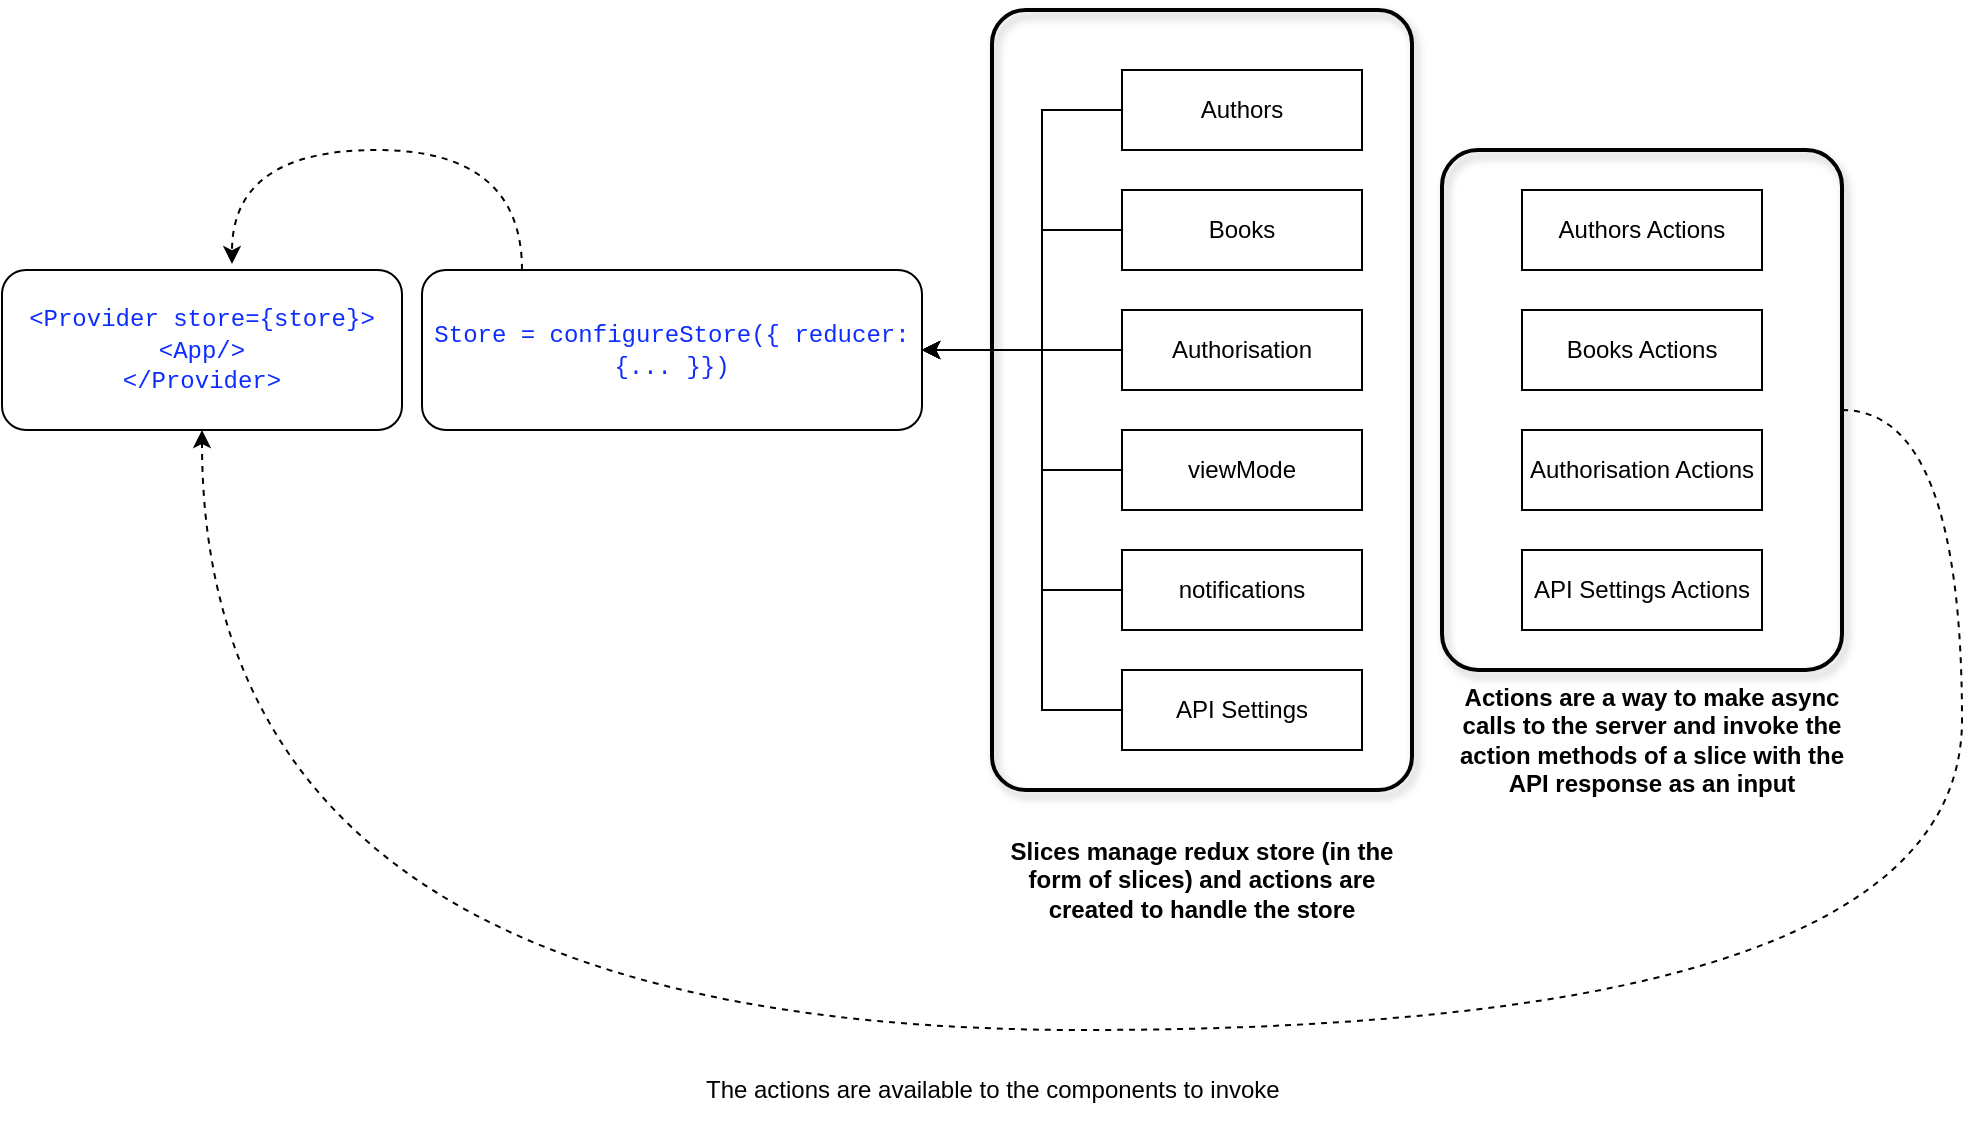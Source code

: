 <mxfile version="14.9.6" type="device"><diagram id="vOIr-38om9En9NY8Ecso" name="Page-1"><mxGraphModel dx="1422" dy="708" grid="1" gridSize="10" guides="1" tooltips="1" connect="1" arrows="1" fold="1" page="1" pageScale="1" pageWidth="1200" pageHeight="1600" math="0" shadow="0"><root><mxCell id="0"/><mxCell id="1" parent="0"/><mxCell id="g-hpKks-sWXAK4Ht3uoN-1" value="&lt;font face=&quot;Courier New&quot; color=&quot;#0d2dff&quot;&gt;&amp;lt;Provider store={store}&amp;gt;&lt;br&gt;&amp;lt;App/&amp;gt;&lt;br&gt;&amp;lt;/Provider&amp;gt;&lt;/font&gt;" style="rounded=1;whiteSpace=wrap;html=1;" vertex="1" parent="1"><mxGeometry x="40" y="160" width="200" height="80" as="geometry"/></mxCell><mxCell id="g-hpKks-sWXAK4Ht3uoN-35" style="edgeStyle=orthogonalEdgeStyle;curved=1;rounded=0;orthogonalLoop=1;jettySize=auto;html=1;entryX=0.575;entryY=-0.037;entryDx=0;entryDy=0;entryPerimeter=0;dashed=1;" edge="1" parent="1" source="g-hpKks-sWXAK4Ht3uoN-2" target="g-hpKks-sWXAK4Ht3uoN-1"><mxGeometry relative="1" as="geometry"><Array as="points"><mxPoint x="300" y="100"/><mxPoint x="155" y="100"/></Array></mxGeometry></mxCell><mxCell id="g-hpKks-sWXAK4Ht3uoN-2" value="&lt;p&gt;&lt;font face=&quot;Courier New&quot; color=&quot;#0d2dff&quot;&gt;Store = configureStore({ reducer: {... }})&lt;/font&gt;&lt;/p&gt;" style="rounded=1;whiteSpace=wrap;html=1;" vertex="1" parent="1"><mxGeometry x="250" y="160" width="250" height="80" as="geometry"/></mxCell><mxCell id="g-hpKks-sWXAK4Ht3uoN-8" style="edgeStyle=orthogonalEdgeStyle;rounded=0;orthogonalLoop=1;jettySize=auto;html=1;entryX=1;entryY=0.5;entryDx=0;entryDy=0;" edge="1" parent="1" source="g-hpKks-sWXAK4Ht3uoN-3" target="g-hpKks-sWXAK4Ht3uoN-2"><mxGeometry relative="1" as="geometry"><Array as="points"><mxPoint x="560" y="80"/><mxPoint x="560" y="200"/></Array></mxGeometry></mxCell><mxCell id="g-hpKks-sWXAK4Ht3uoN-3" value="Authors" style="rounded=0;whiteSpace=wrap;html=1;" vertex="1" parent="1"><mxGeometry x="600" y="60" width="120" height="40" as="geometry"/></mxCell><mxCell id="g-hpKks-sWXAK4Ht3uoN-9" style="edgeStyle=orthogonalEdgeStyle;rounded=0;orthogonalLoop=1;jettySize=auto;html=1;" edge="1" parent="1" source="g-hpKks-sWXAK4Ht3uoN-4"><mxGeometry relative="1" as="geometry"><mxPoint x="500" y="200" as="targetPoint"/><Array as="points"><mxPoint x="560" y="140"/><mxPoint x="560" y="200"/></Array></mxGeometry></mxCell><mxCell id="g-hpKks-sWXAK4Ht3uoN-4" value="Books" style="rounded=0;whiteSpace=wrap;html=1;" vertex="1" parent="1"><mxGeometry x="600" y="120" width="120" height="40" as="geometry"/></mxCell><mxCell id="g-hpKks-sWXAK4Ht3uoN-10" style="edgeStyle=orthogonalEdgeStyle;rounded=0;orthogonalLoop=1;jettySize=auto;html=1;" edge="1" parent="1" source="g-hpKks-sWXAK4Ht3uoN-5"><mxGeometry relative="1" as="geometry"><mxPoint x="500" y="200" as="targetPoint"/></mxGeometry></mxCell><mxCell id="g-hpKks-sWXAK4Ht3uoN-5" value="Authorisation&lt;span style=&quot;color: rgba(0 , 0 , 0 , 0) ; font-family: monospace ; font-size: 0px&quot;&gt;%3CmxGraphModel%3E%3Croot%3E%3CmxCell%20id%3D%220%22%2F%3E%3CmxCell%20id%3D%221%22%20parent%3D%220%22%2F%3E%3CmxCell%20id%3D%222%22%20value%3D%22Authors%22%20style%3D%22rounded%3D0%3BwhiteSpace%3Dwrap%3Bhtml%3D1%3B%22%20vertex%3D%221%22%20parent%3D%221%22%3E%3CmxGeometry%20x%3D%22600%22%20y%3D%2240%22%20width%3D%22120%22%20height%3D%2260%22%20as%3D%22geometry%22%2F%3E%3C%2FmxCell%3E%3C%2Froot%3E%3C%2FmxGraphModel%3E&lt;/span&gt;" style="rounded=0;whiteSpace=wrap;html=1;" vertex="1" parent="1"><mxGeometry x="600" y="180" width="120" height="40" as="geometry"/></mxCell><mxCell id="g-hpKks-sWXAK4Ht3uoN-11" style="edgeStyle=orthogonalEdgeStyle;rounded=0;orthogonalLoop=1;jettySize=auto;html=1;" edge="1" parent="1" source="g-hpKks-sWXAK4Ht3uoN-6"><mxGeometry relative="1" as="geometry"><mxPoint x="500" y="200" as="targetPoint"/><Array as="points"><mxPoint x="560" y="260"/><mxPoint x="560" y="200"/></Array></mxGeometry></mxCell><mxCell id="g-hpKks-sWXAK4Ht3uoN-6" value="viewMode" style="rounded=0;whiteSpace=wrap;html=1;" vertex="1" parent="1"><mxGeometry x="600" y="240" width="120" height="40" as="geometry"/></mxCell><mxCell id="g-hpKks-sWXAK4Ht3uoN-12" style="edgeStyle=orthogonalEdgeStyle;rounded=0;orthogonalLoop=1;jettySize=auto;html=1;" edge="1" parent="1" source="g-hpKks-sWXAK4Ht3uoN-7"><mxGeometry relative="1" as="geometry"><mxPoint x="500" y="200" as="targetPoint"/><Array as="points"><mxPoint x="560" y="320"/><mxPoint x="560" y="200"/></Array></mxGeometry></mxCell><mxCell id="g-hpKks-sWXAK4Ht3uoN-7" value="notifications" style="rounded=0;whiteSpace=wrap;html=1;" vertex="1" parent="1"><mxGeometry x="600" y="300" width="120" height="40" as="geometry"/></mxCell><mxCell id="g-hpKks-sWXAK4Ht3uoN-15" value="Authors Actions" style="rounded=0;whiteSpace=wrap;html=1;" vertex="1" parent="1"><mxGeometry x="800" y="120" width="120" height="40" as="geometry"/></mxCell><mxCell id="g-hpKks-sWXAK4Ht3uoN-17" value="Books Actions" style="rounded=0;whiteSpace=wrap;html=1;" vertex="1" parent="1"><mxGeometry x="800" y="180" width="120" height="40" as="geometry"/></mxCell><mxCell id="g-hpKks-sWXAK4Ht3uoN-19" value="Authorisation Actions&lt;span style=&quot;color: rgba(0 , 0 , 0 , 0) ; font-family: monospace ; font-size: 0px&quot;&gt;%3CmxGraphModel%3E%3Croot%3E%3CmxCell%20id%3D%220%22%2F%3E%3CmxCell%20id%3D%221%22%20parent%3D%220%22%2F%3E%3CmxCell%20id%3D%222%22%20value%3D%22Authors%22%20style%3D%22rounded%3D0%3BwhiteSpace%3Dwrap%3Bhtml%3D1%3B%22%20vertex%3D%221%22%20parent%3D%221%22%3E%3CmxGeometry%20x%3D%22600%22%20y%3D%2240%22%20width%3D%22120%22%20height%3D%2260%22%20as%3D%22geometry%22%2F%3E%3C%2FmxCell%3E%3C%2Froot%3E%3C%2FmxGraphModel%3E Actions&lt;/span&gt;" style="rounded=0;whiteSpace=wrap;html=1;" vertex="1" parent="1"><mxGeometry x="800" y="240" width="120" height="40" as="geometry"/></mxCell><mxCell id="g-hpKks-sWXAK4Ht3uoN-21" value="API Settings Actions" style="rounded=0;whiteSpace=wrap;html=1;" vertex="1" parent="1"><mxGeometry x="800" y="300" width="120" height="40" as="geometry"/></mxCell><mxCell id="g-hpKks-sWXAK4Ht3uoN-28" style="edgeStyle=orthogonalEdgeStyle;rounded=0;orthogonalLoop=1;jettySize=auto;html=1;" edge="1" parent="1" source="g-hpKks-sWXAK4Ht3uoN-27"><mxGeometry relative="1" as="geometry"><mxPoint x="500" y="200" as="targetPoint"/><Array as="points"><mxPoint x="560" y="380"/><mxPoint x="560" y="200"/></Array></mxGeometry></mxCell><mxCell id="g-hpKks-sWXAK4Ht3uoN-27" value="API Settings" style="rounded=0;whiteSpace=wrap;html=1;" vertex="1" parent="1"><mxGeometry x="600" y="360" width="120" height="40" as="geometry"/></mxCell><mxCell id="g-hpKks-sWXAK4Ht3uoN-29" value="Slices manage redux store (in the form of slices) and actions are created to handle the store" style="text;html=1;strokeColor=none;fillColor=none;align=center;verticalAlign=middle;whiteSpace=wrap;rounded=0;fontStyle=1" vertex="1" parent="1"><mxGeometry x="540" y="430" width="200" height="70" as="geometry"/></mxCell><mxCell id="g-hpKks-sWXAK4Ht3uoN-30" value="Actions are a way to make async calls to the server and invoke the action methods of a slice with the API response as an input" style="text;html=1;strokeColor=none;fillColor=none;align=center;verticalAlign=middle;whiteSpace=wrap;rounded=0;fontStyle=1" vertex="1" parent="1"><mxGeometry x="760" y="360" width="210" height="70" as="geometry"/></mxCell><mxCell id="g-hpKks-sWXAK4Ht3uoN-32" style="edgeStyle=orthogonalEdgeStyle;rounded=0;orthogonalLoop=1;jettySize=auto;html=1;entryX=0.5;entryY=1;entryDx=0;entryDy=0;curved=1;dashed=1;" edge="1" parent="1" source="g-hpKks-sWXAK4Ht3uoN-31" target="g-hpKks-sWXAK4Ht3uoN-1"><mxGeometry relative="1" as="geometry"><Array as="points"><mxPoint x="1020" y="230"/><mxPoint x="1020" y="540"/><mxPoint x="140" y="540"/></Array></mxGeometry></mxCell><mxCell id="g-hpKks-sWXAK4Ht3uoN-31" value="" style="rounded=1;whiteSpace=wrap;html=1;strokeColor=#000000;strokeWidth=2;fillColor=none;gradientColor=none;glass=0;shadow=1;arcSize=9;" vertex="1" parent="1"><mxGeometry x="760" y="100" width="200" height="260" as="geometry"/></mxCell><mxCell id="g-hpKks-sWXAK4Ht3uoN-34" value="" style="rounded=1;whiteSpace=wrap;html=1;shadow=1;glass=0;strokeColor=#000000;strokeWidth=2;fillColor=none;gradientColor=none;arcSize=8;" vertex="1" parent="1"><mxGeometry x="535" y="30" width="210" height="390" as="geometry"/></mxCell><mxCell id="g-hpKks-sWXAK4Ht3uoN-36" value="The actions are available to the components to invoke" style="text;html=1;strokeColor=none;fillColor=none;align=left;verticalAlign=middle;whiteSpace=wrap;rounded=0;shadow=1;glass=0;fontStyle=0" vertex="1" parent="1"><mxGeometry x="390" y="550" width="290" height="40" as="geometry"/></mxCell></root></mxGraphModel></diagram></mxfile>